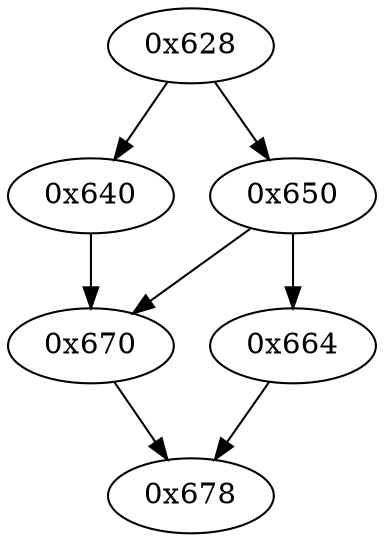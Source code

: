 strict digraph "" {
	"0x670"	 [opcode="[u'ldr', u'add']"];
	"0x678"	 [opcode="[u'bl', u'mov', u'pop']"];
	"0x670" -> "0x678";
	"0x664"	 [opcode="[u'ldr', u'add', u'b']"];
	"0x664" -> "0x678";
	"0x650"	 [opcode="[u'ldr', u'add', u'bl', u'cmp', u'b']"];
	"0x650" -> "0x670";
	"0x650" -> "0x664";
	"0x640"	 [opcode="[u'ldr', u'add', u'bl', u'b']"];
	"0x640" -> "0x670";
	"0x628"	 [opcode="[u'push', u'add', u'ldr', u'ldrb', u'cmp', u'b']"];
	"0x628" -> "0x650";
	"0x628" -> "0x640";
}
